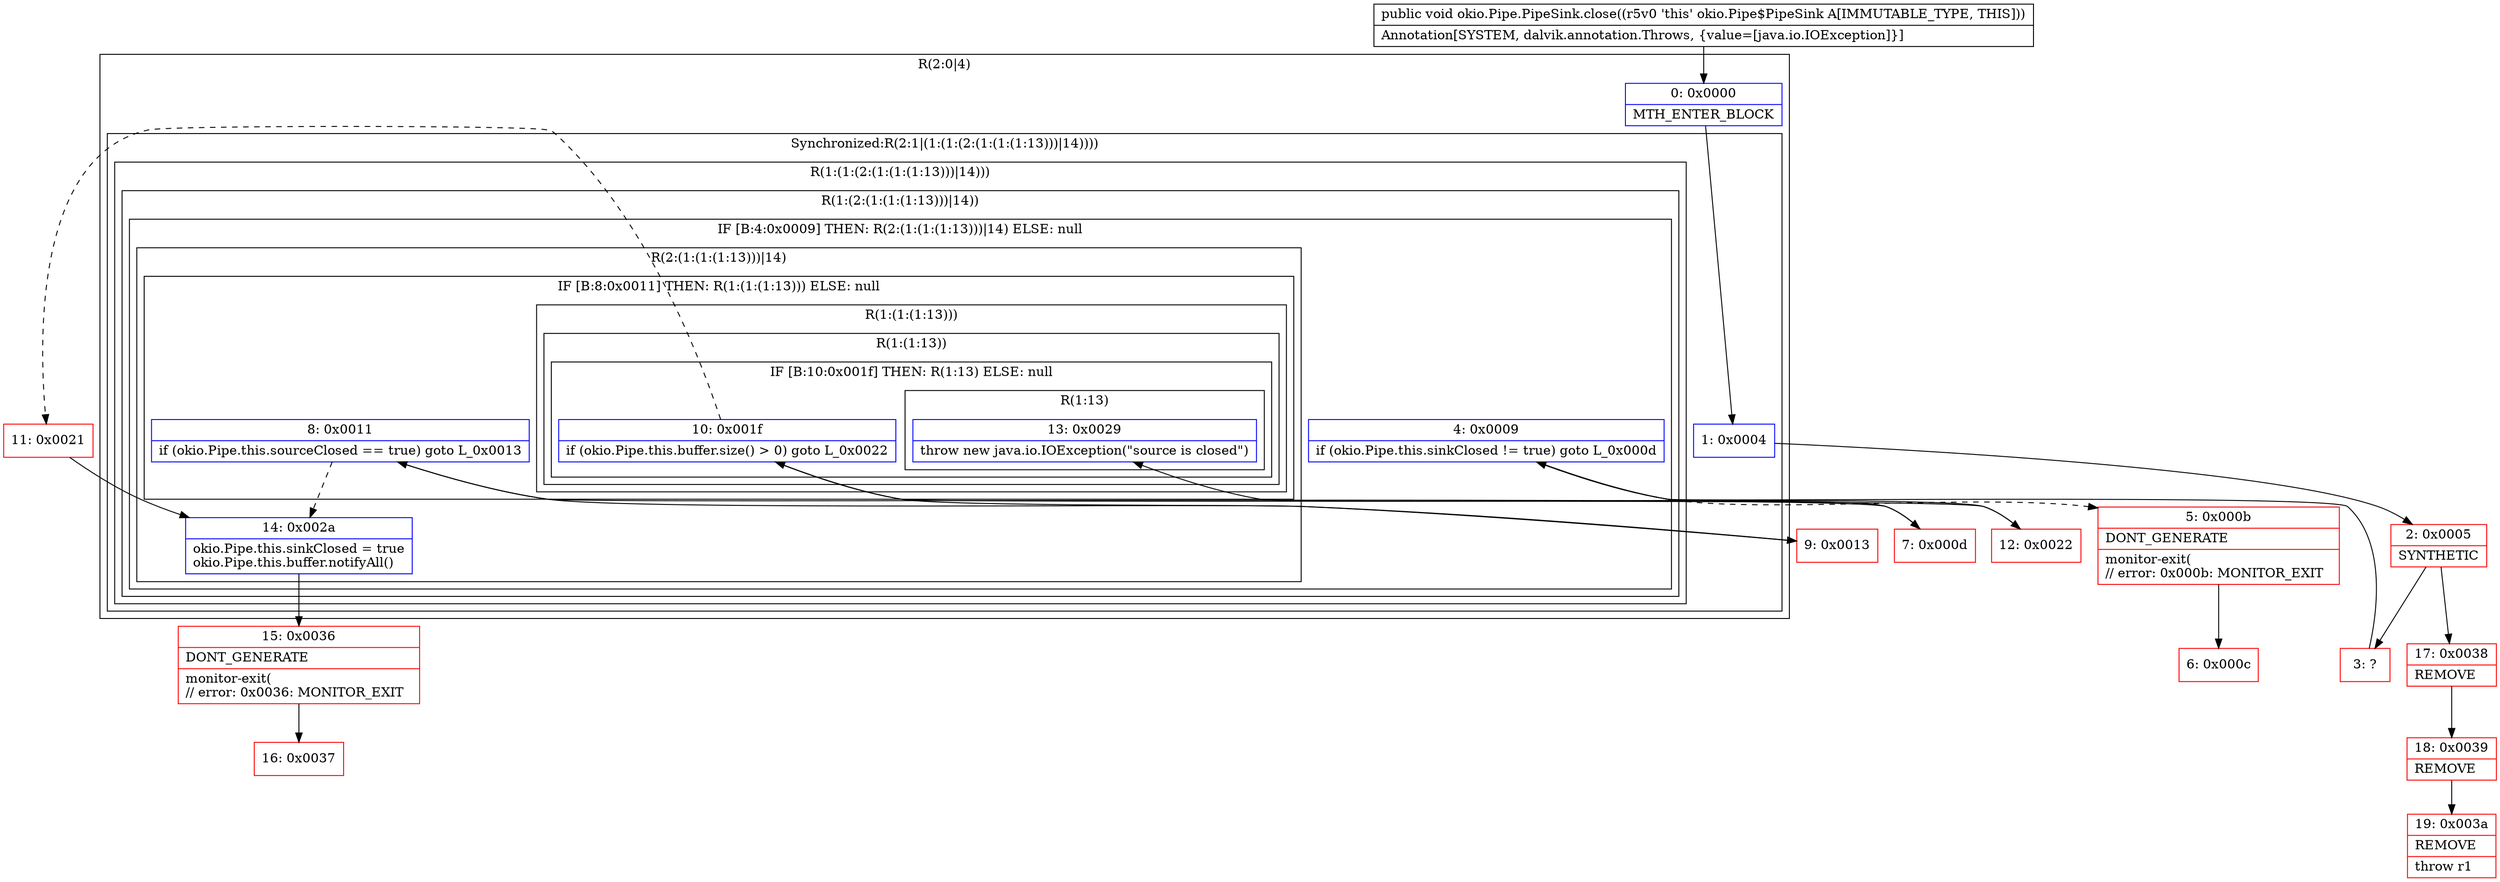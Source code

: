 digraph "CFG forokio.Pipe.PipeSink.close()V" {
subgraph cluster_Region_255192529 {
label = "R(2:0|4)";
node [shape=record,color=blue];
Node_0 [shape=record,label="{0\:\ 0x0000|MTH_ENTER_BLOCK\l}"];
subgraph cluster_SynchronizedRegion_1164149624 {
label = "Synchronized:R(2:1|(1:(1:(2:(1:(1:(1:13)))|14))))";
node [shape=record,color=blue];
Node_1 [shape=record,label="{1\:\ 0x0004}"];
subgraph cluster_Region_1401933656 {
label = "R(1:(1:(2:(1:(1:(1:13)))|14)))";
node [shape=record,color=blue];
subgraph cluster_Region_1667547758 {
label = "R(1:(2:(1:(1:(1:13)))|14))";
node [shape=record,color=blue];
subgraph cluster_IfRegion_1126166710 {
label = "IF [B:4:0x0009] THEN: R(2:(1:(1:(1:13)))|14) ELSE: null";
node [shape=record,color=blue];
Node_4 [shape=record,label="{4\:\ 0x0009|if (okio.Pipe.this.sinkClosed != true) goto L_0x000d\l}"];
subgraph cluster_Region_440321006 {
label = "R(2:(1:(1:(1:13)))|14)";
node [shape=record,color=blue];
subgraph cluster_IfRegion_937835262 {
label = "IF [B:8:0x0011] THEN: R(1:(1:(1:13))) ELSE: null";
node [shape=record,color=blue];
Node_8 [shape=record,label="{8\:\ 0x0011|if (okio.Pipe.this.sourceClosed == true) goto L_0x0013\l}"];
subgraph cluster_Region_1926560222 {
label = "R(1:(1:(1:13)))";
node [shape=record,color=blue];
subgraph cluster_Region_1324494194 {
label = "R(1:(1:13))";
node [shape=record,color=blue];
subgraph cluster_IfRegion_574596849 {
label = "IF [B:10:0x001f] THEN: R(1:13) ELSE: null";
node [shape=record,color=blue];
Node_10 [shape=record,label="{10\:\ 0x001f|if (okio.Pipe.this.buffer.size() \> 0) goto L_0x0022\l}"];
subgraph cluster_Region_604526978 {
label = "R(1:13)";
node [shape=record,color=blue];
Node_13 [shape=record,label="{13\:\ 0x0029|throw new java.io.IOException(\"source is closed\")\l}"];
}
}
}
}
}
Node_14 [shape=record,label="{14\:\ 0x002a|okio.Pipe.this.sinkClosed = true\lokio.Pipe.this.buffer.notifyAll()\l}"];
}
}
}
}
}
}
Node_2 [shape=record,color=red,label="{2\:\ 0x0005|SYNTHETIC\l}"];
Node_3 [shape=record,color=red,label="{3\:\ ?}"];
Node_5 [shape=record,color=red,label="{5\:\ 0x000b|DONT_GENERATE\l|monitor\-exit(\l\/\/ error: 0x000b: MONITOR_EXIT  \l}"];
Node_6 [shape=record,color=red,label="{6\:\ 0x000c}"];
Node_7 [shape=record,color=red,label="{7\:\ 0x000d}"];
Node_9 [shape=record,color=red,label="{9\:\ 0x0013}"];
Node_11 [shape=record,color=red,label="{11\:\ 0x0021}"];
Node_12 [shape=record,color=red,label="{12\:\ 0x0022}"];
Node_15 [shape=record,color=red,label="{15\:\ 0x0036|DONT_GENERATE\l|monitor\-exit(\l\/\/ error: 0x0036: MONITOR_EXIT  \l}"];
Node_16 [shape=record,color=red,label="{16\:\ 0x0037}"];
Node_17 [shape=record,color=red,label="{17\:\ 0x0038|REMOVE\l}"];
Node_18 [shape=record,color=red,label="{18\:\ 0x0039|REMOVE\l}"];
Node_19 [shape=record,color=red,label="{19\:\ 0x003a|REMOVE\l|throw r1\l}"];
MethodNode[shape=record,label="{public void okio.Pipe.PipeSink.close((r5v0 'this' okio.Pipe$PipeSink A[IMMUTABLE_TYPE, THIS]))  | Annotation[SYSTEM, dalvik.annotation.Throws, \{value=[java.io.IOException]\}]\l}"];
MethodNode -> Node_0;
Node_0 -> Node_1;
Node_1 -> Node_2;
Node_4 -> Node_5[style=dashed];
Node_4 -> Node_7;
Node_8 -> Node_9;
Node_8 -> Node_14[style=dashed];
Node_10 -> Node_11[style=dashed];
Node_10 -> Node_12;
Node_14 -> Node_15;
Node_2 -> Node_3;
Node_2 -> Node_17;
Node_3 -> Node_4;
Node_5 -> Node_6;
Node_7 -> Node_8;
Node_9 -> Node_10;
Node_11 -> Node_14;
Node_12 -> Node_13;
Node_15 -> Node_16;
Node_17 -> Node_18;
Node_18 -> Node_19;
}

